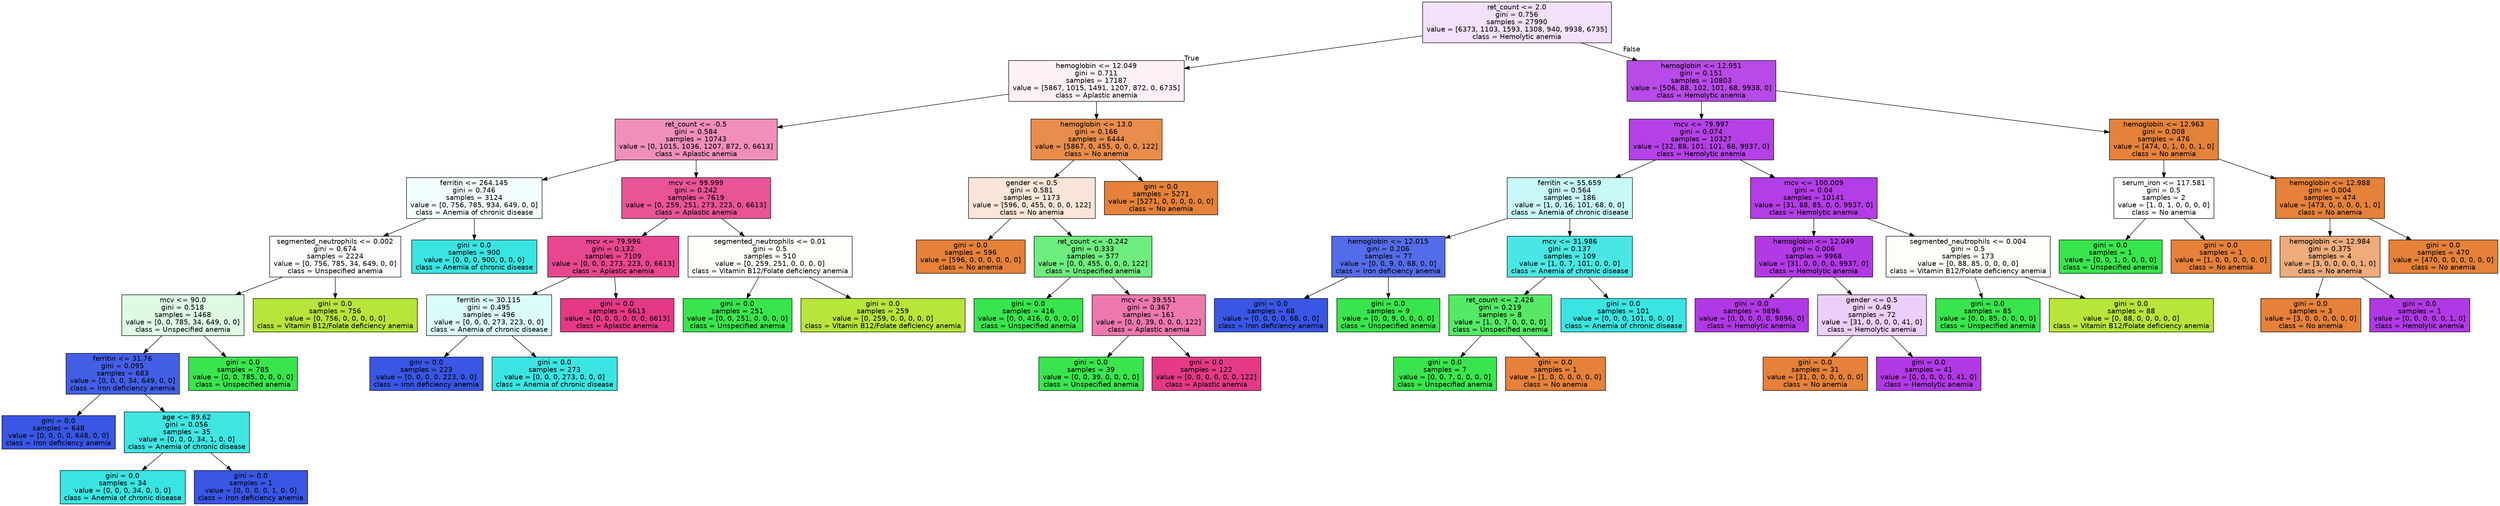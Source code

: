 digraph Tree {
node [shape=box, style="filled", color="black", fontname="helvetica"] ;
edge [fontname="helvetica"] ;
0 [label="ret_count <= 2.0\ngini = 0.756\nsamples = 27990\nvalue = [6373, 1103, 1593, 1308, 940, 9938, 6735]\nclass = Hemolytic anemia", fillcolor="#f3e1fb"] ;
1 [label="hemoglobin <= 12.049\ngini = 0.711\nsamples = 17187\nvalue = [5867, 1015, 1491, 1207, 872, 0, 6735]\nclass = Aplastic anemia", fillcolor="#fdf0f6"] ;
0 -> 1 [labeldistance=2.5, labelangle=45, headlabel="True"] ;
2 [label="ret_count <= -0.5\ngini = 0.584\nsamples = 10743\nvalue = [0, 1015, 1036, 1207, 872, 0, 6613]\nclass = Aplastic anemia", fillcolor="#f08fba"] ;
1 -> 2 ;
3 [label="ferritin <= 264.145\ngini = 0.746\nsamples = 3124\nvalue = [0, 756, 785, 934, 649, 0, 0]\nclass = Anemia of chronic disease", fillcolor="#f2fdfd"] ;
2 -> 3 ;
4 [label="segmented_neutrophils <= 0.002\ngini = 0.674\nsamples = 2224\nvalue = [0, 756, 785, 34, 649, 0, 0]\nclass = Unspecified anemia", fillcolor="#fbfefb"] ;
3 -> 4 ;
5 [label="mcv <= 90.0\ngini = 0.518\nsamples = 1468\nvalue = [0, 0, 785, 34, 649, 0, 0]\nclass = Unspecified anemia", fillcolor="#defbe1"] ;
4 -> 5 ;
6 [label="ferritin <= 31.76\ngini = 0.095\nsamples = 683\nvalue = [0, 0, 0, 34, 649, 0, 0]\nclass = Iron deficiency anemia", fillcolor="#435fe6"] ;
5 -> 6 ;
7 [label="gini = 0.0\nsamples = 648\nvalue = [0, 0, 0, 0, 648, 0, 0]\nclass = Iron deficiency anemia", fillcolor="#3956e5"] ;
6 -> 7 ;
8 [label="age <= 89.62\ngini = 0.056\nsamples = 35\nvalue = [0, 0, 0, 34, 1, 0, 0]\nclass = Anemia of chronic disease", fillcolor="#3fe6e3"] ;
6 -> 8 ;
9 [label="gini = 0.0\nsamples = 34\nvalue = [0, 0, 0, 34, 0, 0, 0]\nclass = Anemia of chronic disease", fillcolor="#39e5e2"] ;
8 -> 9 ;
10 [label="gini = 0.0\nsamples = 1\nvalue = [0, 0, 0, 0, 1, 0, 0]\nclass = Iron deficiency anemia", fillcolor="#3956e5"] ;
8 -> 10 ;
11 [label="gini = 0.0\nsamples = 785\nvalue = [0, 0, 785, 0, 0, 0, 0]\nclass = Unspecified anemia", fillcolor="#39e54d"] ;
5 -> 11 ;
12 [label="gini = 0.0\nsamples = 756\nvalue = [0, 756, 0, 0, 0, 0, 0]\nclass = Vitamin B12/Folate deficiency anemia", fillcolor="#b7e539"] ;
4 -> 12 ;
13 [label="gini = 0.0\nsamples = 900\nvalue = [0, 0, 0, 900, 0, 0, 0]\nclass = Anemia of chronic disease", fillcolor="#39e5e2"] ;
3 -> 13 ;
14 [label="mcv <= 99.999\ngini = 0.242\nsamples = 7619\nvalue = [0, 259, 251, 273, 223, 0, 6613]\nclass = Aplastic anemia", fillcolor="#e95497"] ;
2 -> 14 ;
15 [label="mcv <= 79.996\ngini = 0.132\nsamples = 7109\nvalue = [0, 0, 0, 273, 223, 0, 6613]\nclass = Aplastic anemia", fillcolor="#e7478f"] ;
14 -> 15 ;
16 [label="ferritin <= 30.115\ngini = 0.495\nsamples = 496\nvalue = [0, 0, 0, 273, 223, 0, 0]\nclass = Anemia of chronic disease", fillcolor="#dbfafa"] ;
15 -> 16 ;
17 [label="gini = 0.0\nsamples = 223\nvalue = [0, 0, 0, 0, 223, 0, 0]\nclass = Iron deficiency anemia", fillcolor="#3956e5"] ;
16 -> 17 ;
18 [label="gini = 0.0\nsamples = 273\nvalue = [0, 0, 0, 273, 0, 0, 0]\nclass = Anemia of chronic disease", fillcolor="#39e5e2"] ;
16 -> 18 ;
19 [label="gini = 0.0\nsamples = 6613\nvalue = [0, 0, 0, 0, 0, 0, 6613]\nclass = Aplastic anemia", fillcolor="#e53986"] ;
15 -> 19 ;
20 [label="segmented_neutrophils <= 0.01\ngini = 0.5\nsamples = 510\nvalue = [0, 259, 251, 0, 0, 0, 0]\nclass = Vitamin B12/Folate deficiency anemia", fillcolor="#fdfef9"] ;
14 -> 20 ;
21 [label="gini = 0.0\nsamples = 251\nvalue = [0, 0, 251, 0, 0, 0, 0]\nclass = Unspecified anemia", fillcolor="#39e54d"] ;
20 -> 21 ;
22 [label="gini = 0.0\nsamples = 259\nvalue = [0, 259, 0, 0, 0, 0, 0]\nclass = Vitamin B12/Folate deficiency anemia", fillcolor="#b7e539"] ;
20 -> 22 ;
23 [label="hemoglobin <= 13.0\ngini = 0.166\nsamples = 6444\nvalue = [5867, 0, 455, 0, 0, 0, 122]\nclass = No anemia", fillcolor="#e88d4c"] ;
1 -> 23 ;
24 [label="gender <= 0.5\ngini = 0.581\nsamples = 1173\nvalue = [596, 0, 455, 0, 0, 0, 122]\nclass = No anemia", fillcolor="#fae6d8"] ;
23 -> 24 ;
25 [label="gini = 0.0\nsamples = 596\nvalue = [596, 0, 0, 0, 0, 0, 0]\nclass = No anemia", fillcolor="#e58139"] ;
24 -> 25 ;
26 [label="ret_count <= -0.242\ngini = 0.333\nsamples = 577\nvalue = [0, 0, 455, 0, 0, 0, 122]\nclass = Unspecified anemia", fillcolor="#6eec7d"] ;
24 -> 26 ;
27 [label="gini = 0.0\nsamples = 416\nvalue = [0, 0, 416, 0, 0, 0, 0]\nclass = Unspecified anemia", fillcolor="#39e54d"] ;
26 -> 27 ;
28 [label="mcv <= 39.551\ngini = 0.367\nsamples = 161\nvalue = [0, 0, 39, 0, 0, 0, 122]\nclass = Aplastic anemia", fillcolor="#ed78ad"] ;
26 -> 28 ;
29 [label="gini = 0.0\nsamples = 39\nvalue = [0, 0, 39, 0, 0, 0, 0]\nclass = Unspecified anemia", fillcolor="#39e54d"] ;
28 -> 29 ;
30 [label="gini = 0.0\nsamples = 122\nvalue = [0, 0, 0, 0, 0, 0, 122]\nclass = Aplastic anemia", fillcolor="#e53986"] ;
28 -> 30 ;
31 [label="gini = 0.0\nsamples = 5271\nvalue = [5271, 0, 0, 0, 0, 0, 0]\nclass = No anemia", fillcolor="#e58139"] ;
23 -> 31 ;
32 [label="hemoglobin <= 12.951\ngini = 0.151\nsamples = 10803\nvalue = [506, 88, 102, 101, 68, 9938, 0]\nclass = Hemolytic anemia", fillcolor="#b84ae7"] ;
0 -> 32 [labeldistance=2.5, labelangle=-45, headlabel="False"] ;
33 [label="mcv <= 79.997\ngini = 0.074\nsamples = 10327\nvalue = [32, 88, 101, 101, 68, 9937, 0]\nclass = Hemolytic anemia", fillcolor="#b441e6"] ;
32 -> 33 ;
34 [label="ferritin <= 55.659\ngini = 0.564\nsamples = 186\nvalue = [1, 0, 16, 101, 68, 0, 0]\nclass = Anemia of chronic disease", fillcolor="#c8f8f7"] ;
33 -> 34 ;
35 [label="hemoglobin <= 12.015\ngini = 0.206\nsamples = 77\nvalue = [0, 0, 9, 0, 68, 0, 0]\nclass = Iron deficiency anemia", fillcolor="#536ce8"] ;
34 -> 35 ;
36 [label="gini = 0.0\nsamples = 68\nvalue = [0, 0, 0, 0, 68, 0, 0]\nclass = Iron deficiency anemia", fillcolor="#3956e5"] ;
35 -> 36 ;
37 [label="gini = 0.0\nsamples = 9\nvalue = [0, 0, 9, 0, 0, 0, 0]\nclass = Unspecified anemia", fillcolor="#39e54d"] ;
35 -> 37 ;
38 [label="mcv <= 31.986\ngini = 0.137\nsamples = 109\nvalue = [1, 0, 7, 101, 0, 0, 0]\nclass = Anemia of chronic disease", fillcolor="#49e7e4"] ;
34 -> 38 ;
39 [label="ret_count <= 2.426\ngini = 0.219\nsamples = 8\nvalue = [1, 0, 7, 0, 0, 0, 0]\nclass = Unspecified anemia", fillcolor="#55e966"] ;
38 -> 39 ;
40 [label="gini = 0.0\nsamples = 7\nvalue = [0, 0, 7, 0, 0, 0, 0]\nclass = Unspecified anemia", fillcolor="#39e54d"] ;
39 -> 40 ;
41 [label="gini = 0.0\nsamples = 1\nvalue = [1, 0, 0, 0, 0, 0, 0]\nclass = No anemia", fillcolor="#e58139"] ;
39 -> 41 ;
42 [label="gini = 0.0\nsamples = 101\nvalue = [0, 0, 0, 101, 0, 0, 0]\nclass = Anemia of chronic disease", fillcolor="#39e5e2"] ;
38 -> 42 ;
43 [label="mcv <= 100.009\ngini = 0.04\nsamples = 10141\nvalue = [31, 88, 85, 0, 0, 9937, 0]\nclass = Hemolytic anemia", fillcolor="#b33de6"] ;
33 -> 43 ;
44 [label="hemoglobin <= 12.049\ngini = 0.006\nsamples = 9968\nvalue = [31, 0, 0, 0, 0, 9937, 0]\nclass = Hemolytic anemia", fillcolor="#b13ae5"] ;
43 -> 44 ;
45 [label="gini = 0.0\nsamples = 9896\nvalue = [0, 0, 0, 0, 0, 9896, 0]\nclass = Hemolytic anemia", fillcolor="#b139e5"] ;
44 -> 45 ;
46 [label="gender <= 0.5\ngini = 0.49\nsamples = 72\nvalue = [31, 0, 0, 0, 0, 41, 0]\nclass = Hemolytic anemia", fillcolor="#eccff9"] ;
44 -> 46 ;
47 [label="gini = 0.0\nsamples = 31\nvalue = [31, 0, 0, 0, 0, 0, 0]\nclass = No anemia", fillcolor="#e58139"] ;
46 -> 47 ;
48 [label="gini = 0.0\nsamples = 41\nvalue = [0, 0, 0, 0, 0, 41, 0]\nclass = Hemolytic anemia", fillcolor="#b139e5"] ;
46 -> 48 ;
49 [label="segmented_neutrophils <= 0.004\ngini = 0.5\nsamples = 173\nvalue = [0, 88, 85, 0, 0, 0, 0]\nclass = Vitamin B12/Folate deficiency anemia", fillcolor="#fdfef8"] ;
43 -> 49 ;
50 [label="gini = 0.0\nsamples = 85\nvalue = [0, 0, 85, 0, 0, 0, 0]\nclass = Unspecified anemia", fillcolor="#39e54d"] ;
49 -> 50 ;
51 [label="gini = 0.0\nsamples = 88\nvalue = [0, 88, 0, 0, 0, 0, 0]\nclass = Vitamin B12/Folate deficiency anemia", fillcolor="#b7e539"] ;
49 -> 51 ;
52 [label="hemoglobin <= 12.963\ngini = 0.008\nsamples = 476\nvalue = [474, 0, 1, 0, 0, 1, 0]\nclass = No anemia", fillcolor="#e5823a"] ;
32 -> 52 ;
53 [label="serum_iron <= 117.581\ngini = 0.5\nsamples = 2\nvalue = [1, 0, 1, 0, 0, 0, 0]\nclass = No anemia", fillcolor="#ffffff"] ;
52 -> 53 ;
54 [label="gini = 0.0\nsamples = 1\nvalue = [0, 0, 1, 0, 0, 0, 0]\nclass = Unspecified anemia", fillcolor="#39e54d"] ;
53 -> 54 ;
55 [label="gini = 0.0\nsamples = 1\nvalue = [1, 0, 0, 0, 0, 0, 0]\nclass = No anemia", fillcolor="#e58139"] ;
53 -> 55 ;
56 [label="hemoglobin <= 12.988\ngini = 0.004\nsamples = 474\nvalue = [473, 0, 0, 0, 0, 1, 0]\nclass = No anemia", fillcolor="#e58139"] ;
52 -> 56 ;
57 [label="hemoglobin <= 12.984\ngini = 0.375\nsamples = 4\nvalue = [3, 0, 0, 0, 0, 1, 0]\nclass = No anemia", fillcolor="#eeab7b"] ;
56 -> 57 ;
58 [label="gini = 0.0\nsamples = 3\nvalue = [3, 0, 0, 0, 0, 0, 0]\nclass = No anemia", fillcolor="#e58139"] ;
57 -> 58 ;
59 [label="gini = 0.0\nsamples = 1\nvalue = [0, 0, 0, 0, 0, 1, 0]\nclass = Hemolytic anemia", fillcolor="#b139e5"] ;
57 -> 59 ;
60 [label="gini = 0.0\nsamples = 470\nvalue = [470, 0, 0, 0, 0, 0, 0]\nclass = No anemia", fillcolor="#e58139"] ;
56 -> 60 ;
}